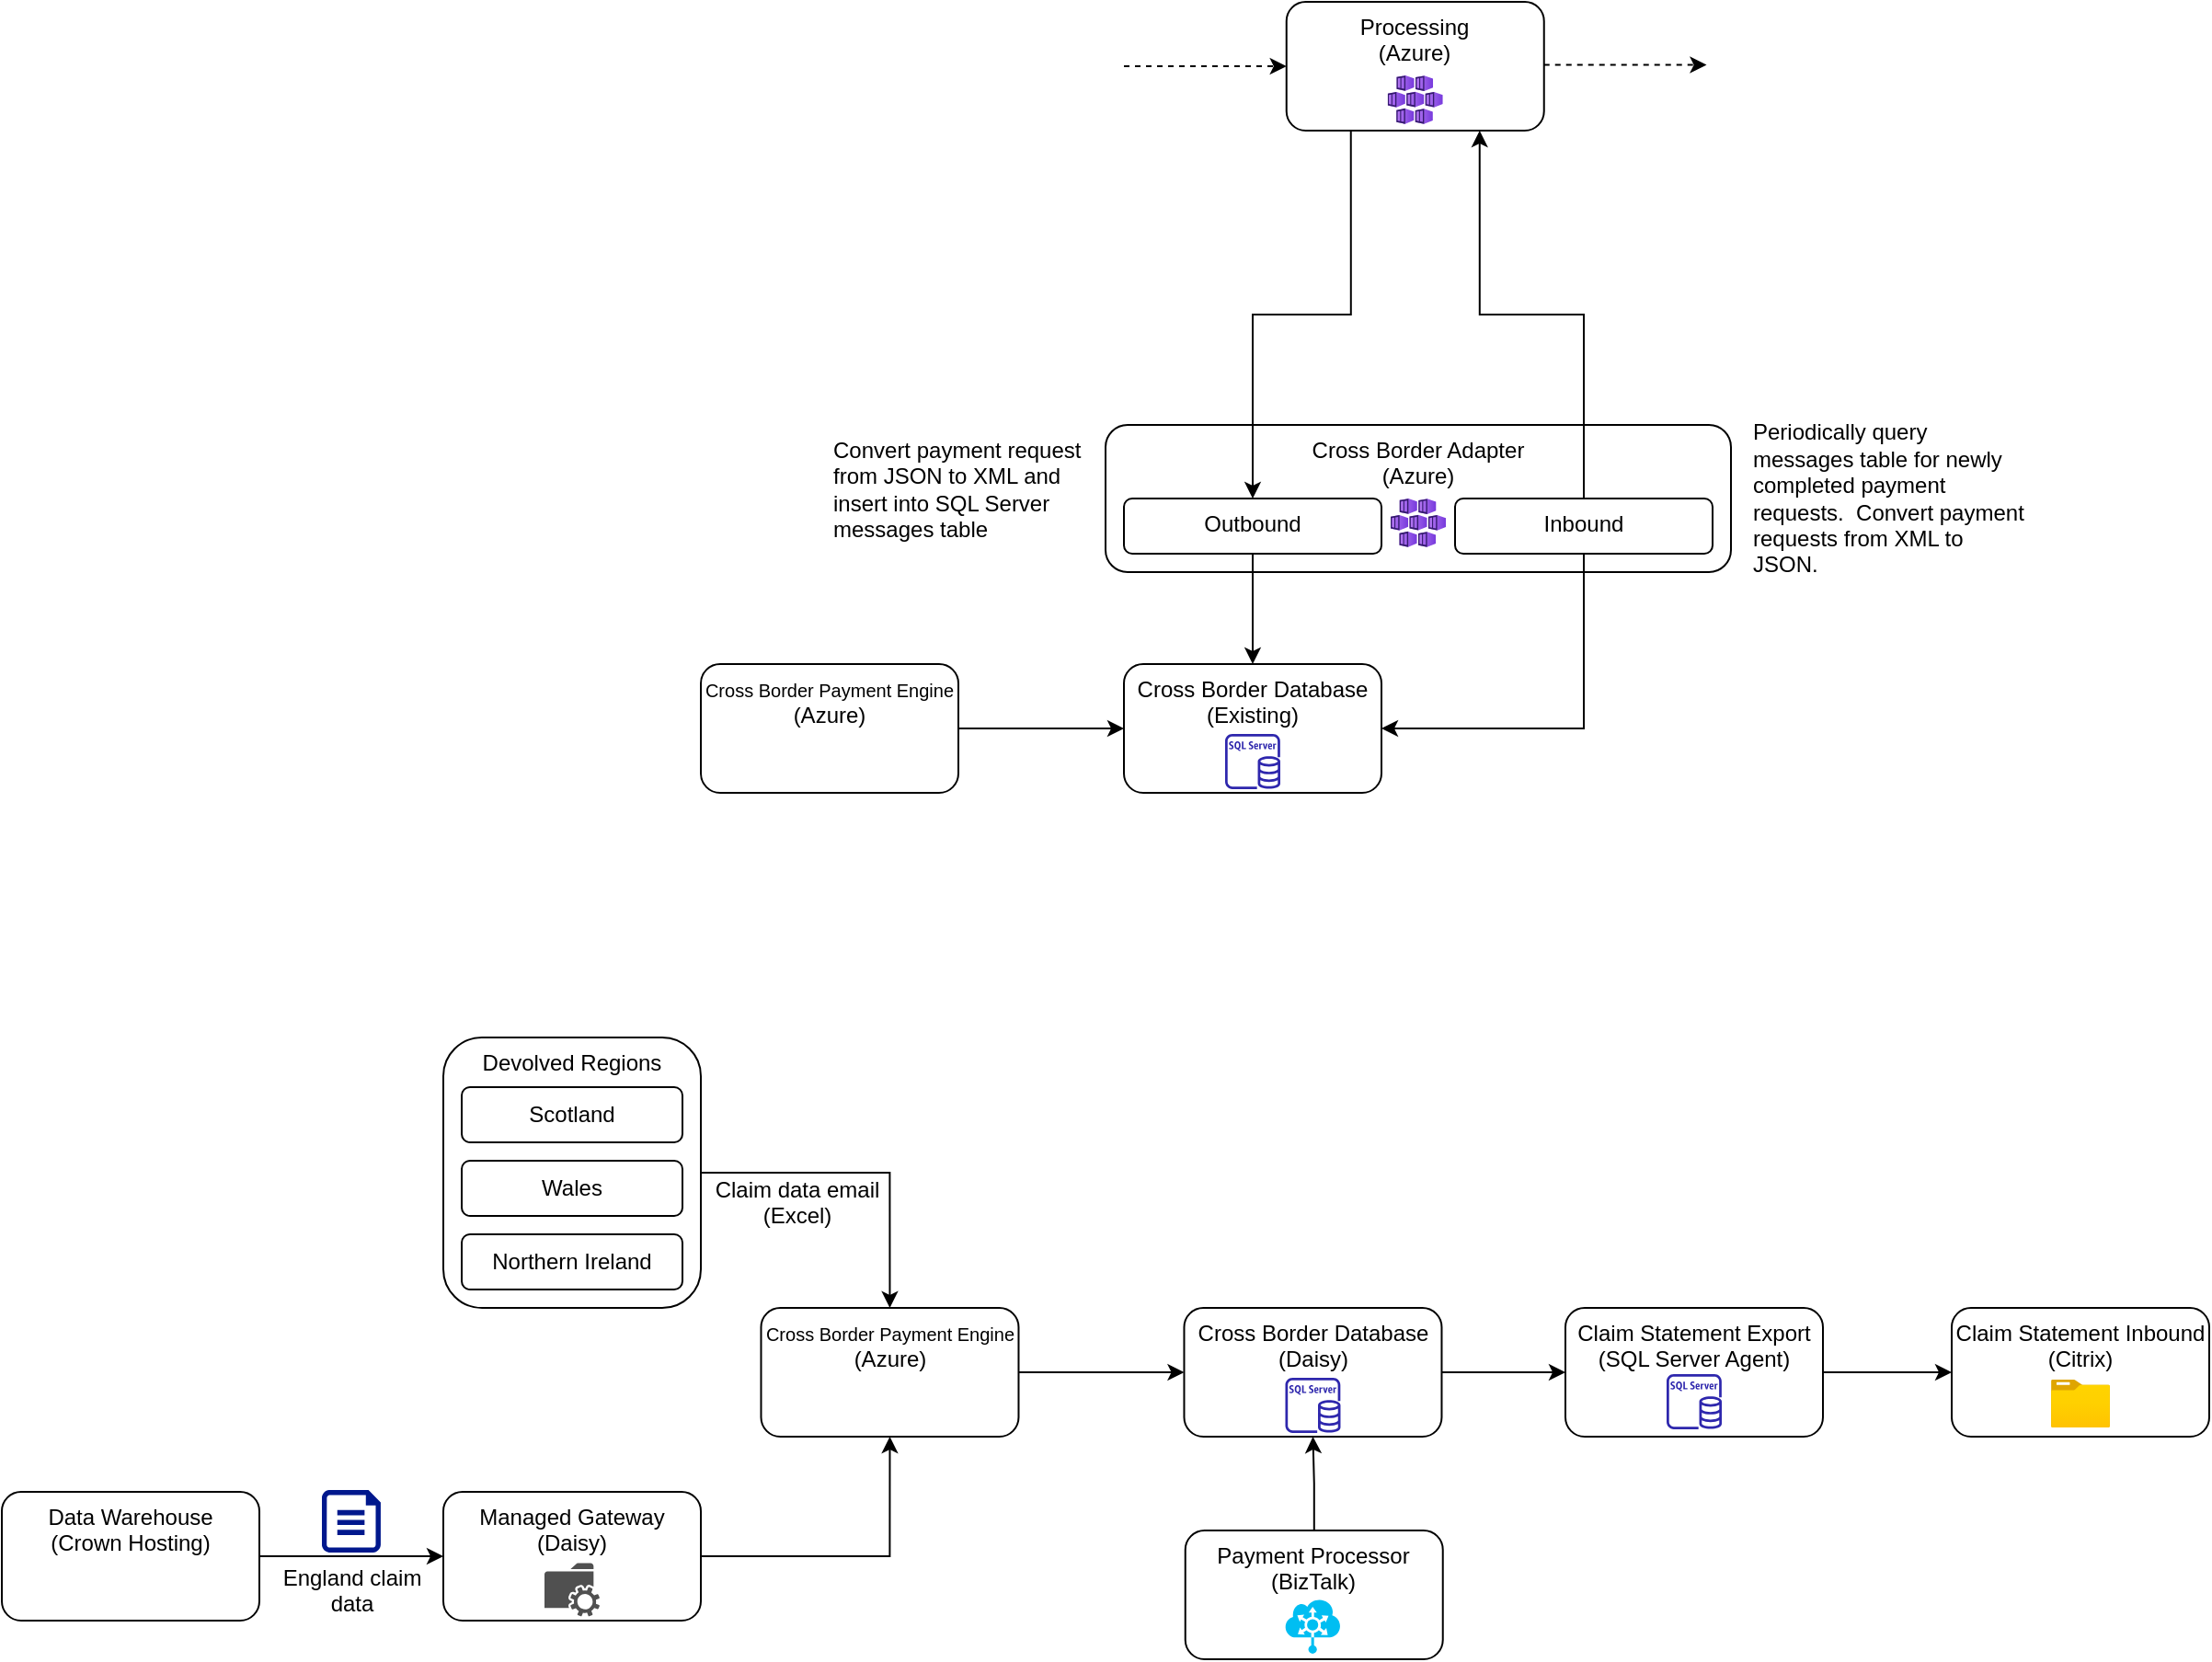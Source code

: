 <mxfile version="20.8.3" type="github">
  <diagram id="_1_elZYSAHYm358-CXUI" name="Page-1">
    <mxGraphModel dx="3915" dy="-1574" grid="1" gridSize="10" guides="1" tooltips="1" connect="1" arrows="1" fold="1" page="1" pageScale="1" pageWidth="827" pageHeight="1169" math="0" shadow="0">
      <root>
        <mxCell id="0" />
        <mxCell id="1" parent="0" />
        <mxCell id="IAbmCknAVA3ey4TZSJ3U-27" style="edgeStyle=orthogonalEdgeStyle;rounded=0;orthogonalLoop=1;jettySize=auto;html=1;entryX=0.5;entryY=0;entryDx=0;entryDy=0;" edge="1" parent="1" source="IAbmCknAVA3ey4TZSJ3U-26" target="IAbmCknAVA3ey4TZSJ3U-9">
          <mxGeometry relative="1" as="geometry" />
        </mxCell>
        <mxCell id="IAbmCknAVA3ey4TZSJ3U-26" value="Devolved Regions" style="rounded=1;whiteSpace=wrap;html=1;verticalAlign=top;" vertex="1" parent="1">
          <mxGeometry x="-1770" y="2923" width="140" height="147" as="geometry" />
        </mxCell>
        <mxCell id="IAbmCknAVA3ey4TZSJ3U-4" value="Cross Border Adapter&lt;br&gt;(Azure)" style="rounded=1;whiteSpace=wrap;html=1;verticalAlign=top;" vertex="1" parent="1">
          <mxGeometry x="-1410" y="2590" width="340" height="80" as="geometry" />
        </mxCell>
        <mxCell id="0dZC8Tv51BrnFE1N7XIH-5" style="edgeStyle=orthogonalEdgeStyle;rounded=0;orthogonalLoop=1;jettySize=auto;html=1;exitX=0.25;exitY=1;exitDx=0;exitDy=0;" parent="1" source="Dezm08wWaW3rp9LncF0e-19" target="0dZC8Tv51BrnFE1N7XIH-3" edge="1">
          <mxGeometry relative="1" as="geometry" />
        </mxCell>
        <mxCell id="Dezm08wWaW3rp9LncF0e-19" value="Processing&lt;br&gt;(Azure)" style="rounded=1;whiteSpace=wrap;html=1;verticalAlign=top;fontSize=12;" parent="1" vertex="1">
          <mxGeometry x="-1311.63" y="2360" width="140" height="70" as="geometry" />
        </mxCell>
        <mxCell id="Dezm08wWaW3rp9LncF0e-20" value="" style="aspect=fixed;html=1;points=[];align=center;image;fontSize=12;image=img/lib/azure2/compute/Kubernetes_Services.svg;" parent="1" vertex="1">
          <mxGeometry x="-1256.63" y="2400" width="30" height="26.47" as="geometry" />
        </mxCell>
        <mxCell id="0dZC8Tv51BrnFE1N7XIH-11" value="" style="edgeStyle=orthogonalEdgeStyle;rounded=0;orthogonalLoop=1;jettySize=auto;html=1;" parent="1" source="0dZC8Tv51BrnFE1N7XIH-3" target="0dZC8Tv51BrnFE1N7XIH-10" edge="1">
          <mxGeometry relative="1" as="geometry" />
        </mxCell>
        <mxCell id="0dZC8Tv51BrnFE1N7XIH-3" value="Outbound" style="rounded=1;whiteSpace=wrap;html=1;verticalAlign=top;fontSize=12;" parent="1" vertex="1">
          <mxGeometry x="-1400" y="2630" width="140" height="30" as="geometry" />
        </mxCell>
        <mxCell id="0dZC8Tv51BrnFE1N7XIH-7" value="" style="endArrow=classic;html=1;rounded=0;entryX=0;entryY=0.5;entryDx=0;entryDy=0;dashed=1;" parent="1" target="Dezm08wWaW3rp9LncF0e-19" edge="1">
          <mxGeometry width="50" height="50" relative="1" as="geometry">
            <mxPoint x="-1400" y="2395" as="sourcePoint" />
            <mxPoint x="-1470" y="2480" as="targetPoint" />
          </mxGeometry>
        </mxCell>
        <mxCell id="0dZC8Tv51BrnFE1N7XIH-8" value="" style="endArrow=classic;html=1;rounded=0;entryX=0;entryY=0.5;entryDx=0;entryDy=0;dashed=1;" parent="1" edge="1">
          <mxGeometry width="50" height="50" relative="1" as="geometry">
            <mxPoint x="-1171.63" y="2394.29" as="sourcePoint" />
            <mxPoint x="-1083.26" y="2394.29" as="targetPoint" />
          </mxGeometry>
        </mxCell>
        <mxCell id="0dZC8Tv51BrnFE1N7XIH-9" value="Convert payment request from JSON to XML and insert into SQL Server messages table" style="text;html=1;strokeColor=none;fillColor=none;align=left;verticalAlign=middle;whiteSpace=wrap;rounded=0;" parent="1" vertex="1">
          <mxGeometry x="-1560" y="2590" width="150" height="70" as="geometry" />
        </mxCell>
        <mxCell id="0dZC8Tv51BrnFE1N7XIH-10" value="Cross Border Database&lt;br&gt;(Existing)" style="rounded=1;whiteSpace=wrap;html=1;verticalAlign=top;fontSize=12;" parent="1" vertex="1">
          <mxGeometry x="-1400" y="2720" width="140" height="70" as="geometry" />
        </mxCell>
        <mxCell id="0dZC8Tv51BrnFE1N7XIH-12" value="" style="sketch=0;outlineConnect=0;fontColor=#232F3E;gradientColor=none;fillColor=#2E27AD;strokeColor=none;dashed=0;verticalLabelPosition=bottom;verticalAlign=top;align=center;html=1;fontSize=12;fontStyle=0;aspect=fixed;pointerEvents=1;shape=mxgraph.aws4.rds_sql_server_instance;" parent="1" vertex="1">
          <mxGeometry x="-1345" y="2758" width="30" height="30" as="geometry" />
        </mxCell>
        <mxCell id="0dZC8Tv51BrnFE1N7XIH-15" style="edgeStyle=orthogonalEdgeStyle;rounded=0;orthogonalLoop=1;jettySize=auto;html=1;entryX=0;entryY=0.5;entryDx=0;entryDy=0;fontSize=10;" parent="1" source="0dZC8Tv51BrnFE1N7XIH-13" target="0dZC8Tv51BrnFE1N7XIH-10" edge="1">
          <mxGeometry relative="1" as="geometry" />
        </mxCell>
        <mxCell id="0dZC8Tv51BrnFE1N7XIH-13" value="&lt;font style=&quot;font-size: 10px;&quot;&gt;Cross Border Payment Engine&lt;/font&gt;&lt;br&gt;(Azure)" style="rounded=1;whiteSpace=wrap;html=1;verticalAlign=top;fontSize=12;" parent="1" vertex="1">
          <mxGeometry x="-1630" y="2720" width="140" height="70" as="geometry" />
        </mxCell>
        <mxCell id="0dZC8Tv51BrnFE1N7XIH-14" value="" style="shape=image;verticalLabelPosition=bottom;labelBackgroundColor=default;verticalAlign=top;aspect=fixed;imageAspect=0;image=https://upload.wikimedia.org/wikipedia/commons/thumb/a/a3/.NET_Logo.svg/2048px-.NET_Logo.svg.png;" parent="1" vertex="1">
          <mxGeometry x="-1575" y="2758" width="30" height="30" as="geometry" />
        </mxCell>
        <mxCell id="0dZC8Tv51BrnFE1N7XIH-18" style="edgeStyle=orthogonalEdgeStyle;rounded=0;orthogonalLoop=1;jettySize=auto;html=1;entryX=0.75;entryY=1;entryDx=0;entryDy=0;fontSize=10;" parent="1" source="0dZC8Tv51BrnFE1N7XIH-16" target="Dezm08wWaW3rp9LncF0e-19" edge="1">
          <mxGeometry relative="1" as="geometry" />
        </mxCell>
        <mxCell id="0dZC8Tv51BrnFE1N7XIH-19" style="edgeStyle=orthogonalEdgeStyle;rounded=0;orthogonalLoop=1;jettySize=auto;html=1;entryX=1;entryY=0.5;entryDx=0;entryDy=0;fontSize=10;exitX=0.5;exitY=1;exitDx=0;exitDy=0;" parent="1" source="0dZC8Tv51BrnFE1N7XIH-16" target="0dZC8Tv51BrnFE1N7XIH-10" edge="1">
          <mxGeometry relative="1" as="geometry" />
        </mxCell>
        <mxCell id="0dZC8Tv51BrnFE1N7XIH-16" value="Inbound" style="rounded=1;whiteSpace=wrap;html=1;verticalAlign=top;fontSize=12;" parent="1" vertex="1">
          <mxGeometry x="-1220" y="2630" width="140" height="30" as="geometry" />
        </mxCell>
        <mxCell id="0dZC8Tv51BrnFE1N7XIH-20" value="Periodically query messages table for newly completed payment requests.&amp;nbsp; Convert payment requests from XML to JSON." style="text;html=1;strokeColor=none;fillColor=none;align=left;verticalAlign=middle;whiteSpace=wrap;rounded=0;" parent="1" vertex="1">
          <mxGeometry x="-1060" y="2595" width="150" height="70" as="geometry" />
        </mxCell>
        <mxCell id="IAbmCknAVA3ey4TZSJ3U-1" value="" style="aspect=fixed;html=1;points=[];align=center;image;fontSize=12;image=img/lib/azure2/compute/Kubernetes_Services.svg;" vertex="1" parent="1">
          <mxGeometry x="-1255" y="2630" width="30" height="26.47" as="geometry" />
        </mxCell>
        <mxCell id="IAbmCknAVA3ey4TZSJ3U-3" value="" style="shape=image;verticalLabelPosition=bottom;labelBackgroundColor=default;verticalAlign=top;aspect=fixed;imageAspect=0;image=https://upload.wikimedia.org/wikipedia/commons/thumb/7/7d/Microsoft_.NET_logo.svg/2048px-Microsoft_.NET_logo.svg.png;" vertex="1" parent="1">
          <mxGeometry x="-1574" y="2758" width="28" height="28" as="geometry" />
        </mxCell>
        <mxCell id="IAbmCknAVA3ey4TZSJ3U-20" style="edgeStyle=orthogonalEdgeStyle;rounded=0;orthogonalLoop=1;jettySize=auto;html=1;entryX=0;entryY=0.5;entryDx=0;entryDy=0;" edge="1" parent="1" source="IAbmCknAVA3ey4TZSJ3U-6" target="IAbmCknAVA3ey4TZSJ3U-15">
          <mxGeometry relative="1" as="geometry" />
        </mxCell>
        <mxCell id="IAbmCknAVA3ey4TZSJ3U-6" value="Cross Border Database&lt;br&gt;(Daisy)" style="rounded=1;whiteSpace=wrap;html=1;verticalAlign=top;fontSize=12;" vertex="1" parent="1">
          <mxGeometry x="-1367.26" y="3070" width="140" height="70" as="geometry" />
        </mxCell>
        <mxCell id="IAbmCknAVA3ey4TZSJ3U-7" value="" style="sketch=0;outlineConnect=0;fontColor=#232F3E;gradientColor=none;fillColor=#2E27AD;strokeColor=none;dashed=0;verticalLabelPosition=bottom;verticalAlign=top;align=center;html=1;fontSize=12;fontStyle=0;aspect=fixed;pointerEvents=1;shape=mxgraph.aws4.rds_sql_server_instance;" vertex="1" parent="1">
          <mxGeometry x="-1312.26" y="3108" width="30" height="30" as="geometry" />
        </mxCell>
        <mxCell id="IAbmCknAVA3ey4TZSJ3U-8" style="edgeStyle=orthogonalEdgeStyle;rounded=0;orthogonalLoop=1;jettySize=auto;html=1;entryX=0;entryY=0.5;entryDx=0;entryDy=0;fontSize=10;" edge="1" parent="1" source="IAbmCknAVA3ey4TZSJ3U-9" target="IAbmCknAVA3ey4TZSJ3U-6">
          <mxGeometry relative="1" as="geometry" />
        </mxCell>
        <mxCell id="IAbmCknAVA3ey4TZSJ3U-9" value="&lt;font style=&quot;font-size: 10px;&quot;&gt;Cross Border Payment Engine&lt;/font&gt;&lt;br&gt;(Azure)" style="rounded=1;whiteSpace=wrap;html=1;verticalAlign=top;fontSize=12;" vertex="1" parent="1">
          <mxGeometry x="-1597.26" y="3070" width="140" height="70" as="geometry" />
        </mxCell>
        <mxCell id="IAbmCknAVA3ey4TZSJ3U-10" value="" style="shape=image;verticalLabelPosition=bottom;labelBackgroundColor=default;verticalAlign=top;aspect=fixed;imageAspect=0;image=https://upload.wikimedia.org/wikipedia/commons/thumb/a/a3/.NET_Logo.svg/2048px-.NET_Logo.svg.png;" vertex="1" parent="1">
          <mxGeometry x="-1542.26" y="3108" width="30" height="30" as="geometry" />
        </mxCell>
        <mxCell id="IAbmCknAVA3ey4TZSJ3U-11" value="" style="shape=image;verticalLabelPosition=bottom;labelBackgroundColor=default;verticalAlign=top;aspect=fixed;imageAspect=0;image=https://upload.wikimedia.org/wikipedia/commons/thumb/7/7d/Microsoft_.NET_logo.svg/2048px-Microsoft_.NET_logo.svg.png;" vertex="1" parent="1">
          <mxGeometry x="-1541.26" y="3108" width="28" height="28" as="geometry" />
        </mxCell>
        <mxCell id="IAbmCknAVA3ey4TZSJ3U-14" style="edgeStyle=orthogonalEdgeStyle;rounded=0;orthogonalLoop=1;jettySize=auto;html=1;entryX=0.5;entryY=1;entryDx=0;entryDy=0;" edge="1" parent="1" source="IAbmCknAVA3ey4TZSJ3U-12" target="IAbmCknAVA3ey4TZSJ3U-6">
          <mxGeometry relative="1" as="geometry" />
        </mxCell>
        <mxCell id="IAbmCknAVA3ey4TZSJ3U-12" value="Payment Processor&lt;br&gt;(BizTalk)" style="rounded=1;whiteSpace=wrap;html=1;verticalAlign=top;fontSize=12;" vertex="1" parent="1">
          <mxGeometry x="-1366.63" y="3191" width="140" height="70" as="geometry" />
        </mxCell>
        <mxCell id="IAbmCknAVA3ey4TZSJ3U-13" value="" style="verticalLabelPosition=bottom;html=1;verticalAlign=top;align=center;strokeColor=none;fillColor=#00BEF2;shape=mxgraph.azure.biztalk_services;aspect=fixed;" vertex="1" parent="1">
          <mxGeometry x="-1312.26" y="3228" width="30" height="30" as="geometry" />
        </mxCell>
        <mxCell id="IAbmCknAVA3ey4TZSJ3U-21" style="edgeStyle=orthogonalEdgeStyle;rounded=0;orthogonalLoop=1;jettySize=auto;html=1;" edge="1" parent="1" source="IAbmCknAVA3ey4TZSJ3U-15" target="IAbmCknAVA3ey4TZSJ3U-17">
          <mxGeometry relative="1" as="geometry" />
        </mxCell>
        <mxCell id="IAbmCknAVA3ey4TZSJ3U-15" value="Claim Statement Export&lt;br&gt;(SQL Server Agent)" style="rounded=1;whiteSpace=wrap;html=1;verticalAlign=top;fontSize=12;" vertex="1" parent="1">
          <mxGeometry x="-1160.0" y="3070" width="140" height="70" as="geometry" />
        </mxCell>
        <mxCell id="IAbmCknAVA3ey4TZSJ3U-16" value="" style="sketch=0;outlineConnect=0;fontColor=#232F3E;gradientColor=none;fillColor=#2E27AD;strokeColor=none;dashed=0;verticalLabelPosition=bottom;verticalAlign=top;align=center;html=1;fontSize=12;fontStyle=0;aspect=fixed;pointerEvents=1;shape=mxgraph.aws4.rds_sql_server_instance;" vertex="1" parent="1">
          <mxGeometry x="-1105.0" y="3106" width="30" height="30" as="geometry" />
        </mxCell>
        <mxCell id="IAbmCknAVA3ey4TZSJ3U-17" value="Claim Statement Inbound&lt;br&gt;(Citrix)" style="rounded=1;whiteSpace=wrap;html=1;verticalAlign=top;fontSize=12;" vertex="1" parent="1">
          <mxGeometry x="-950.0" y="3070" width="140" height="70" as="geometry" />
        </mxCell>
        <mxCell id="IAbmCknAVA3ey4TZSJ3U-18" value="" style="aspect=fixed;html=1;points=[];align=center;image;fontSize=12;image=img/lib/azure2/general/Folder_Blank.svg;" vertex="1" parent="1">
          <mxGeometry x="-896.02" y="3109" width="32.04" height="26" as="geometry" />
        </mxCell>
        <mxCell id="IAbmCknAVA3ey4TZSJ3U-22" value="" style="shape=image;html=1;verticalAlign=top;verticalLabelPosition=bottom;labelBackgroundColor=#ffffff;imageAspect=0;aspect=fixed;image=https://cdn1.iconfinder.com/data/icons/bootstrap-vol-3/16/filetype-csv-128.png" vertex="1" parent="1">
          <mxGeometry x="-1004" y="3060" width="38" height="38" as="geometry" />
        </mxCell>
        <mxCell id="IAbmCknAVA3ey4TZSJ3U-23" value="Scotland" style="rounded=1;whiteSpace=wrap;html=1;" vertex="1" parent="1">
          <mxGeometry x="-1760" y="2950" width="120" height="30" as="geometry" />
        </mxCell>
        <mxCell id="IAbmCknAVA3ey4TZSJ3U-24" value="Wales" style="rounded=1;whiteSpace=wrap;html=1;" vertex="1" parent="1">
          <mxGeometry x="-1760" y="2990" width="120" height="30" as="geometry" />
        </mxCell>
        <mxCell id="IAbmCknAVA3ey4TZSJ3U-25" value="Northern Ireland" style="rounded=1;whiteSpace=wrap;html=1;" vertex="1" parent="1">
          <mxGeometry x="-1760" y="3030" width="120" height="30" as="geometry" />
        </mxCell>
        <mxCell id="IAbmCknAVA3ey4TZSJ3U-28" value="Claim data email&lt;br&gt;(Excel)" style="shape=image;html=1;verticalAlign=top;verticalLabelPosition=bottom;labelBackgroundColor=#ffffff;imageAspect=0;aspect=fixed;image=https://cdn1.iconfinder.com/data/icons/famous-brand-apps/100/_-04-128.png" vertex="1" parent="1">
          <mxGeometry x="-1597.26" y="2954" width="38" height="38" as="geometry" />
        </mxCell>
        <mxCell id="IAbmCknAVA3ey4TZSJ3U-39" style="edgeStyle=orthogonalEdgeStyle;rounded=0;orthogonalLoop=1;jettySize=auto;html=1;" edge="1" parent="1" source="IAbmCknAVA3ey4TZSJ3U-30" target="IAbmCknAVA3ey4TZSJ3U-35">
          <mxGeometry relative="1" as="geometry" />
        </mxCell>
        <mxCell id="IAbmCknAVA3ey4TZSJ3U-30" value="Data Warehouse&lt;br&gt;(Crown Hosting)" style="rounded=1;whiteSpace=wrap;html=1;verticalAlign=top;fontSize=12;" vertex="1" parent="1">
          <mxGeometry x="-2010.0" y="3170" width="140" height="70" as="geometry" />
        </mxCell>
        <mxCell id="IAbmCknAVA3ey4TZSJ3U-33" value="England claim&lt;br&gt;data" style="sketch=0;aspect=fixed;pointerEvents=1;shadow=0;dashed=0;html=1;strokeColor=none;labelPosition=center;verticalLabelPosition=bottom;verticalAlign=top;align=center;fillColor=#00188D;shape=mxgraph.azure.file" vertex="1" parent="1">
          <mxGeometry x="-1836" y="3169" width="31.96" height="34" as="geometry" />
        </mxCell>
        <mxCell id="IAbmCknAVA3ey4TZSJ3U-34" value="" style="shape=image;verticalLabelPosition=bottom;labelBackgroundColor=default;verticalAlign=top;aspect=fixed;imageAspect=0;image=https://res.cloudinary.com/crunchbase-production/image/upload/c_lpad,h_256,w_256,f_auto,q_auto:eco,dpr_1/v1496340879/zcskwhdvuwesgl8gkwh0.jpg;" vertex="1" parent="1">
          <mxGeometry x="-1953.25" y="3210" width="26.5" height="26.5" as="geometry" />
        </mxCell>
        <mxCell id="IAbmCknAVA3ey4TZSJ3U-38" style="edgeStyle=orthogonalEdgeStyle;rounded=0;orthogonalLoop=1;jettySize=auto;html=1;entryX=0.5;entryY=1;entryDx=0;entryDy=0;" edge="1" parent="1" source="IAbmCknAVA3ey4TZSJ3U-35" target="IAbmCknAVA3ey4TZSJ3U-9">
          <mxGeometry relative="1" as="geometry" />
        </mxCell>
        <mxCell id="IAbmCknAVA3ey4TZSJ3U-35" value="Managed Gateway&lt;br&gt;(Daisy)" style="rounded=1;whiteSpace=wrap;html=1;verticalAlign=top;fontSize=12;" vertex="1" parent="1">
          <mxGeometry x="-1770.0" y="3170" width="140" height="70" as="geometry" />
        </mxCell>
        <mxCell id="IAbmCknAVA3ey4TZSJ3U-36" value="" style="sketch=0;pointerEvents=1;shadow=0;dashed=0;html=1;strokeColor=none;fillColor=#505050;labelPosition=center;verticalLabelPosition=bottom;verticalAlign=top;outlineConnect=0;align=center;shape=mxgraph.office.services.network_file_share_service;fontSize=12;aspect=fixed;" vertex="1" parent="1">
          <mxGeometry x="-1715" y="3208.79" width="30" height="28.91" as="geometry" />
        </mxCell>
      </root>
    </mxGraphModel>
  </diagram>
</mxfile>
